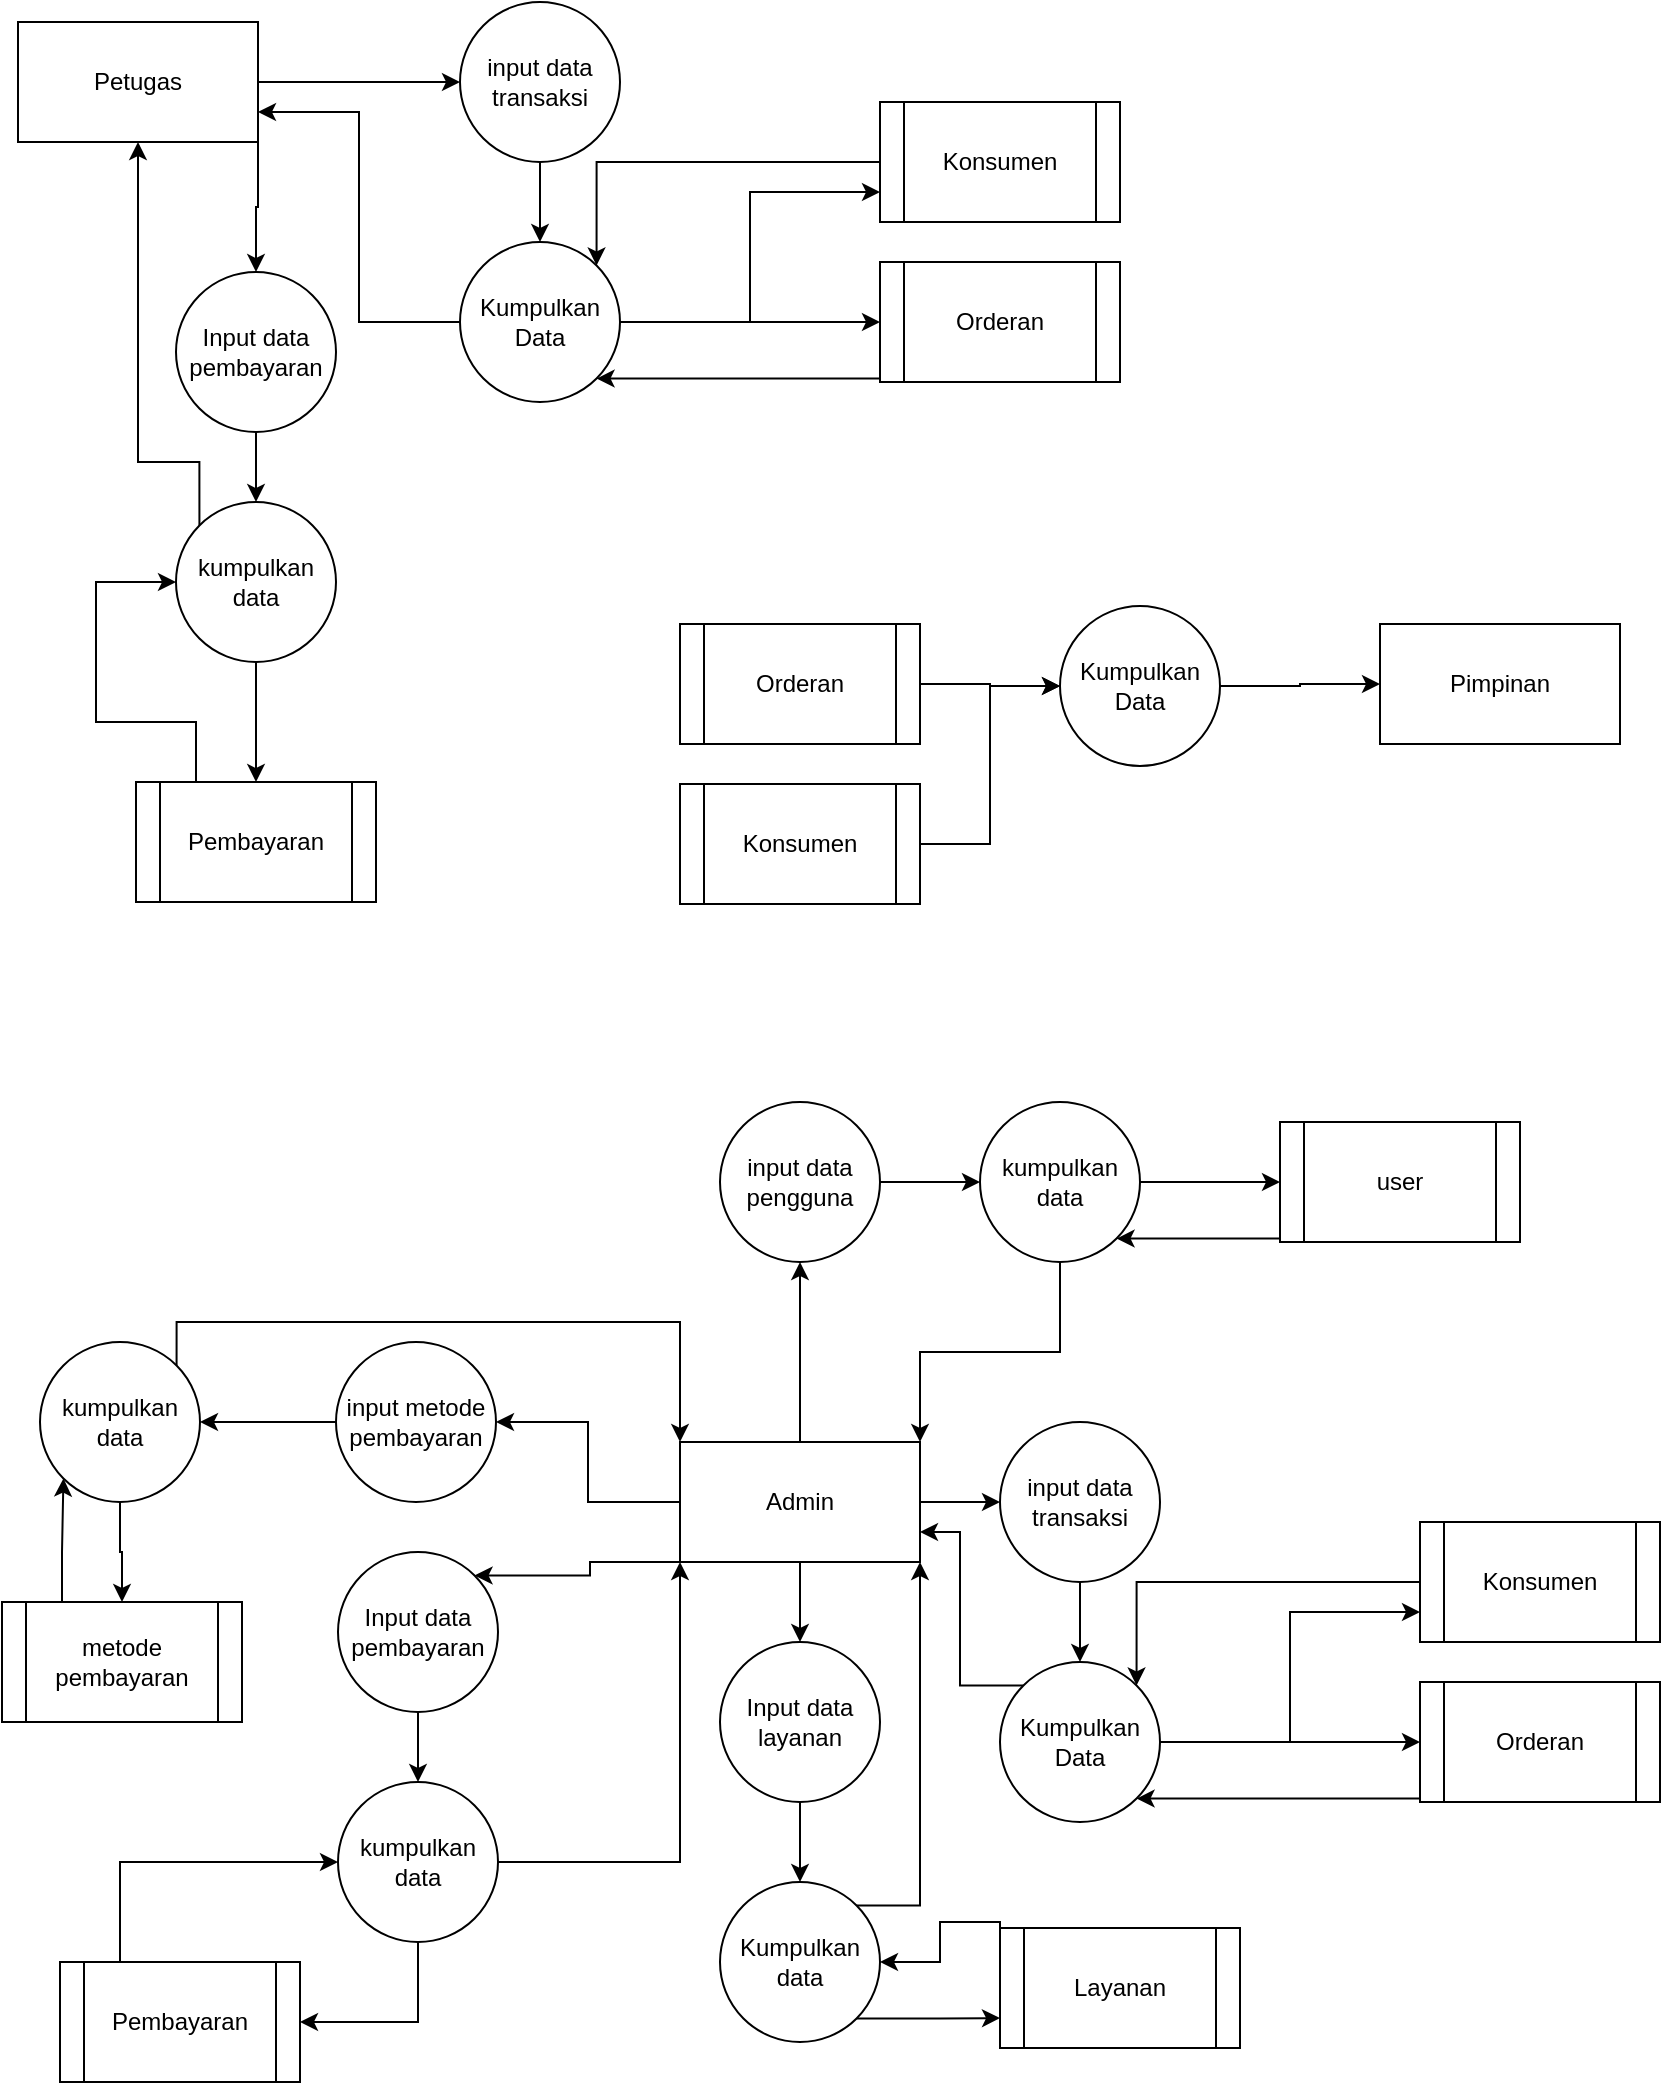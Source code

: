 <mxfile version="24.2.8" type="device">
  <diagram name="Page-1" id="eIDo38rV3SL3sS-mw_E1">
    <mxGraphModel dx="1035" dy="551" grid="1" gridSize="10" guides="1" tooltips="1" connect="1" arrows="1" fold="1" page="1" pageScale="1" pageWidth="850" pageHeight="1100" math="0" shadow="0">
      <root>
        <mxCell id="0" />
        <mxCell id="1" parent="0" />
        <mxCell id="AUo9YFX8Tmc6pmDLn0fj-3" style="edgeStyle=orthogonalEdgeStyle;rounded=0;orthogonalLoop=1;jettySize=auto;html=1;exitX=1;exitY=0.5;exitDx=0;exitDy=0;entryX=0;entryY=0.5;entryDx=0;entryDy=0;" edge="1" parent="1" source="AUo9YFX8Tmc6pmDLn0fj-1" target="AUo9YFX8Tmc6pmDLn0fj-2">
          <mxGeometry relative="1" as="geometry" />
        </mxCell>
        <mxCell id="AUo9YFX8Tmc6pmDLn0fj-11" style="edgeStyle=orthogonalEdgeStyle;rounded=0;orthogonalLoop=1;jettySize=auto;html=1;exitX=1;exitY=1;exitDx=0;exitDy=0;entryX=0.5;entryY=0;entryDx=0;entryDy=0;" edge="1" parent="1" source="AUo9YFX8Tmc6pmDLn0fj-1" target="AUo9YFX8Tmc6pmDLn0fj-10">
          <mxGeometry relative="1" as="geometry" />
        </mxCell>
        <mxCell id="AUo9YFX8Tmc6pmDLn0fj-1" value="Petugas" style="rounded=0;whiteSpace=wrap;html=1;" vertex="1" parent="1">
          <mxGeometry x="19" y="20" width="120" height="60" as="geometry" />
        </mxCell>
        <mxCell id="AUo9YFX8Tmc6pmDLn0fj-6" style="edgeStyle=orthogonalEdgeStyle;rounded=0;orthogonalLoop=1;jettySize=auto;html=1;exitX=0.5;exitY=1;exitDx=0;exitDy=0;entryX=0.5;entryY=0;entryDx=0;entryDy=0;" edge="1" parent="1" source="AUo9YFX8Tmc6pmDLn0fj-2" target="AUo9YFX8Tmc6pmDLn0fj-5">
          <mxGeometry relative="1" as="geometry" />
        </mxCell>
        <mxCell id="AUo9YFX8Tmc6pmDLn0fj-2" value="input data transaksi" style="ellipse;whiteSpace=wrap;html=1;aspect=fixed;" vertex="1" parent="1">
          <mxGeometry x="240" y="10" width="80" height="80" as="geometry" />
        </mxCell>
        <mxCell id="AUo9YFX8Tmc6pmDLn0fj-8" style="edgeStyle=orthogonalEdgeStyle;rounded=0;orthogonalLoop=1;jettySize=auto;html=1;exitX=0;exitY=1;exitDx=0;exitDy=0;entryX=1;entryY=1;entryDx=0;entryDy=0;" edge="1" parent="1" source="AUo9YFX8Tmc6pmDLn0fj-4" target="AUo9YFX8Tmc6pmDLn0fj-5">
          <mxGeometry relative="1" as="geometry">
            <Array as="points">
              <mxPoint x="450" y="198" />
            </Array>
          </mxGeometry>
        </mxCell>
        <mxCell id="AUo9YFX8Tmc6pmDLn0fj-4" value="Orderan" style="shape=process;whiteSpace=wrap;html=1;backgroundOutline=1;" vertex="1" parent="1">
          <mxGeometry x="450" y="140" width="120" height="60" as="geometry" />
        </mxCell>
        <mxCell id="AUo9YFX8Tmc6pmDLn0fj-7" style="edgeStyle=orthogonalEdgeStyle;rounded=0;orthogonalLoop=1;jettySize=auto;html=1;exitX=1;exitY=0.5;exitDx=0;exitDy=0;entryX=0;entryY=0.5;entryDx=0;entryDy=0;" edge="1" parent="1" source="AUo9YFX8Tmc6pmDLn0fj-5" target="AUo9YFX8Tmc6pmDLn0fj-4">
          <mxGeometry relative="1" as="geometry" />
        </mxCell>
        <mxCell id="AUo9YFX8Tmc6pmDLn0fj-9" style="edgeStyle=orthogonalEdgeStyle;rounded=0;orthogonalLoop=1;jettySize=auto;html=1;exitX=0;exitY=0.5;exitDx=0;exitDy=0;entryX=1;entryY=0.75;entryDx=0;entryDy=0;" edge="1" parent="1" source="AUo9YFX8Tmc6pmDLn0fj-5" target="AUo9YFX8Tmc6pmDLn0fj-1">
          <mxGeometry relative="1" as="geometry" />
        </mxCell>
        <mxCell id="AUo9YFX8Tmc6pmDLn0fj-20" style="edgeStyle=orthogonalEdgeStyle;rounded=0;orthogonalLoop=1;jettySize=auto;html=1;exitX=1;exitY=0.5;exitDx=0;exitDy=0;entryX=0;entryY=0.75;entryDx=0;entryDy=0;" edge="1" parent="1" source="AUo9YFX8Tmc6pmDLn0fj-5" target="AUo9YFX8Tmc6pmDLn0fj-19">
          <mxGeometry relative="1" as="geometry" />
        </mxCell>
        <mxCell id="AUo9YFX8Tmc6pmDLn0fj-5" value="Kumpulkan Data" style="ellipse;whiteSpace=wrap;html=1;aspect=fixed;" vertex="1" parent="1">
          <mxGeometry x="240" y="130" width="80" height="80" as="geometry" />
        </mxCell>
        <mxCell id="AUo9YFX8Tmc6pmDLn0fj-14" style="edgeStyle=orthogonalEdgeStyle;rounded=0;orthogonalLoop=1;jettySize=auto;html=1;exitX=0.5;exitY=1;exitDx=0;exitDy=0;entryX=0.5;entryY=0;entryDx=0;entryDy=0;" edge="1" parent="1" source="AUo9YFX8Tmc6pmDLn0fj-10" target="AUo9YFX8Tmc6pmDLn0fj-12">
          <mxGeometry relative="1" as="geometry" />
        </mxCell>
        <mxCell id="AUo9YFX8Tmc6pmDLn0fj-10" value="Input data pembayaran" style="ellipse;whiteSpace=wrap;html=1;aspect=fixed;" vertex="1" parent="1">
          <mxGeometry x="98" y="145" width="80" height="80" as="geometry" />
        </mxCell>
        <mxCell id="AUo9YFX8Tmc6pmDLn0fj-16" style="edgeStyle=orthogonalEdgeStyle;rounded=0;orthogonalLoop=1;jettySize=auto;html=1;exitX=0.5;exitY=1;exitDx=0;exitDy=0;entryX=0.5;entryY=0;entryDx=0;entryDy=0;" edge="1" parent="1" source="AUo9YFX8Tmc6pmDLn0fj-12" target="AUo9YFX8Tmc6pmDLn0fj-15">
          <mxGeometry relative="1" as="geometry" />
        </mxCell>
        <mxCell id="AUo9YFX8Tmc6pmDLn0fj-18" style="edgeStyle=orthogonalEdgeStyle;rounded=0;orthogonalLoop=1;jettySize=auto;html=1;exitX=0;exitY=0;exitDx=0;exitDy=0;entryX=0.5;entryY=1;entryDx=0;entryDy=0;" edge="1" parent="1" source="AUo9YFX8Tmc6pmDLn0fj-12" target="AUo9YFX8Tmc6pmDLn0fj-1">
          <mxGeometry relative="1" as="geometry">
            <Array as="points">
              <mxPoint x="110" y="240" />
              <mxPoint x="79" y="240" />
            </Array>
          </mxGeometry>
        </mxCell>
        <mxCell id="AUo9YFX8Tmc6pmDLn0fj-12" value="kumpulkan&lt;div&gt;data&lt;/div&gt;" style="ellipse;whiteSpace=wrap;html=1;aspect=fixed;" vertex="1" parent="1">
          <mxGeometry x="98" y="260" width="80" height="80" as="geometry" />
        </mxCell>
        <mxCell id="AUo9YFX8Tmc6pmDLn0fj-17" style="edgeStyle=orthogonalEdgeStyle;rounded=0;orthogonalLoop=1;jettySize=auto;html=1;exitX=0.25;exitY=0;exitDx=0;exitDy=0;entryX=0;entryY=0.5;entryDx=0;entryDy=0;" edge="1" parent="1" source="AUo9YFX8Tmc6pmDLn0fj-15" target="AUo9YFX8Tmc6pmDLn0fj-12">
          <mxGeometry relative="1" as="geometry" />
        </mxCell>
        <mxCell id="AUo9YFX8Tmc6pmDLn0fj-15" value="Pembayaran" style="shape=process;whiteSpace=wrap;html=1;backgroundOutline=1;" vertex="1" parent="1">
          <mxGeometry x="78" y="400" width="120" height="60" as="geometry" />
        </mxCell>
        <mxCell id="AUo9YFX8Tmc6pmDLn0fj-22" style="edgeStyle=orthogonalEdgeStyle;rounded=0;orthogonalLoop=1;jettySize=auto;html=1;exitX=0;exitY=0.5;exitDx=0;exitDy=0;entryX=1;entryY=0;entryDx=0;entryDy=0;" edge="1" parent="1" source="AUo9YFX8Tmc6pmDLn0fj-19" target="AUo9YFX8Tmc6pmDLn0fj-5">
          <mxGeometry relative="1" as="geometry" />
        </mxCell>
        <mxCell id="AUo9YFX8Tmc6pmDLn0fj-19" value="Konsumen" style="shape=process;whiteSpace=wrap;html=1;backgroundOutline=1;" vertex="1" parent="1">
          <mxGeometry x="450" y="60" width="120" height="60" as="geometry" />
        </mxCell>
        <mxCell id="AUo9YFX8Tmc6pmDLn0fj-23" value="Pimpinan" style="rounded=0;whiteSpace=wrap;html=1;" vertex="1" parent="1">
          <mxGeometry x="700" y="321" width="120" height="60" as="geometry" />
        </mxCell>
        <mxCell id="AUo9YFX8Tmc6pmDLn0fj-26" style="edgeStyle=orthogonalEdgeStyle;rounded=0;orthogonalLoop=1;jettySize=auto;html=1;exitX=1;exitY=0.5;exitDx=0;exitDy=0;entryX=0;entryY=0.5;entryDx=0;entryDy=0;" edge="1" parent="1" source="AUo9YFX8Tmc6pmDLn0fj-24" target="AUo9YFX8Tmc6pmDLn0fj-25">
          <mxGeometry relative="1" as="geometry" />
        </mxCell>
        <mxCell id="AUo9YFX8Tmc6pmDLn0fj-24" value="Orderan" style="shape=process;whiteSpace=wrap;html=1;backgroundOutline=1;" vertex="1" parent="1">
          <mxGeometry x="350" y="321" width="120" height="60" as="geometry" />
        </mxCell>
        <mxCell id="AUo9YFX8Tmc6pmDLn0fj-27" style="edgeStyle=orthogonalEdgeStyle;rounded=0;orthogonalLoop=1;jettySize=auto;html=1;exitX=1;exitY=0.5;exitDx=0;exitDy=0;entryX=0;entryY=0.5;entryDx=0;entryDy=0;" edge="1" parent="1" source="AUo9YFX8Tmc6pmDLn0fj-25" target="AUo9YFX8Tmc6pmDLn0fj-23">
          <mxGeometry relative="1" as="geometry" />
        </mxCell>
        <mxCell id="AUo9YFX8Tmc6pmDLn0fj-25" value="Kumpulkan Data" style="ellipse;whiteSpace=wrap;html=1;aspect=fixed;" vertex="1" parent="1">
          <mxGeometry x="540" y="312" width="80" height="80" as="geometry" />
        </mxCell>
        <mxCell id="AUo9YFX8Tmc6pmDLn0fj-29" style="edgeStyle=orthogonalEdgeStyle;rounded=0;orthogonalLoop=1;jettySize=auto;html=1;exitX=1;exitY=0.5;exitDx=0;exitDy=0;entryX=0;entryY=0.5;entryDx=0;entryDy=0;" edge="1" parent="1" source="AUo9YFX8Tmc6pmDLn0fj-28" target="AUo9YFX8Tmc6pmDLn0fj-25">
          <mxGeometry relative="1" as="geometry" />
        </mxCell>
        <mxCell id="AUo9YFX8Tmc6pmDLn0fj-28" value="Konsumen" style="shape=process;whiteSpace=wrap;html=1;backgroundOutline=1;" vertex="1" parent="1">
          <mxGeometry x="350" y="401" width="120" height="60" as="geometry" />
        </mxCell>
        <mxCell id="AUo9YFX8Tmc6pmDLn0fj-40" style="edgeStyle=orthogonalEdgeStyle;rounded=0;orthogonalLoop=1;jettySize=auto;html=1;exitX=1;exitY=0.5;exitDx=0;exitDy=0;entryX=0;entryY=0.5;entryDx=0;entryDy=0;" edge="1" parent="1" source="AUo9YFX8Tmc6pmDLn0fj-30" target="AUo9YFX8Tmc6pmDLn0fj-32">
          <mxGeometry relative="1" as="geometry" />
        </mxCell>
        <mxCell id="AUo9YFX8Tmc6pmDLn0fj-49" style="edgeStyle=orthogonalEdgeStyle;rounded=0;orthogonalLoop=1;jettySize=auto;html=1;exitX=0;exitY=1;exitDx=0;exitDy=0;entryX=1;entryY=0;entryDx=0;entryDy=0;" edge="1" parent="1" source="AUo9YFX8Tmc6pmDLn0fj-30" target="AUo9YFX8Tmc6pmDLn0fj-44">
          <mxGeometry relative="1" as="geometry">
            <Array as="points">
              <mxPoint x="305" y="790" />
              <mxPoint x="305" y="797" />
            </Array>
          </mxGeometry>
        </mxCell>
        <mxCell id="AUo9YFX8Tmc6pmDLn0fj-52" style="edgeStyle=orthogonalEdgeStyle;rounded=0;orthogonalLoop=1;jettySize=auto;html=1;exitX=0.5;exitY=1;exitDx=0;exitDy=0;entryX=0.5;entryY=0;entryDx=0;entryDy=0;" edge="1" parent="1" source="AUo9YFX8Tmc6pmDLn0fj-30" target="AUo9YFX8Tmc6pmDLn0fj-51">
          <mxGeometry relative="1" as="geometry" />
        </mxCell>
        <mxCell id="AUo9YFX8Tmc6pmDLn0fj-62" style="edgeStyle=orthogonalEdgeStyle;rounded=0;orthogonalLoop=1;jettySize=auto;html=1;exitX=0;exitY=0.5;exitDx=0;exitDy=0;entryX=1;entryY=0.5;entryDx=0;entryDy=0;" edge="1" parent="1" source="AUo9YFX8Tmc6pmDLn0fj-30" target="AUo9YFX8Tmc6pmDLn0fj-61">
          <mxGeometry relative="1" as="geometry" />
        </mxCell>
        <mxCell id="AUo9YFX8Tmc6pmDLn0fj-73" style="edgeStyle=orthogonalEdgeStyle;rounded=0;orthogonalLoop=1;jettySize=auto;html=1;exitX=0.5;exitY=0;exitDx=0;exitDy=0;entryX=0.5;entryY=1;entryDx=0;entryDy=0;" edge="1" parent="1" source="AUo9YFX8Tmc6pmDLn0fj-30" target="AUo9YFX8Tmc6pmDLn0fj-69">
          <mxGeometry relative="1" as="geometry" />
        </mxCell>
        <mxCell id="AUo9YFX8Tmc6pmDLn0fj-30" value="Admin" style="rounded=0;whiteSpace=wrap;html=1;" vertex="1" parent="1">
          <mxGeometry x="350" y="730" width="120" height="60" as="geometry" />
        </mxCell>
        <mxCell id="AUo9YFX8Tmc6pmDLn0fj-31" style="edgeStyle=orthogonalEdgeStyle;rounded=0;orthogonalLoop=1;jettySize=auto;html=1;exitX=0.5;exitY=1;exitDx=0;exitDy=0;entryX=0.5;entryY=0;entryDx=0;entryDy=0;" edge="1" parent="1" source="AUo9YFX8Tmc6pmDLn0fj-32" target="AUo9YFX8Tmc6pmDLn0fj-37">
          <mxGeometry relative="1" as="geometry" />
        </mxCell>
        <mxCell id="AUo9YFX8Tmc6pmDLn0fj-32" value="input data transaksi" style="ellipse;whiteSpace=wrap;html=1;aspect=fixed;" vertex="1" parent="1">
          <mxGeometry x="510" y="720" width="80" height="80" as="geometry" />
        </mxCell>
        <mxCell id="AUo9YFX8Tmc6pmDLn0fj-33" style="edgeStyle=orthogonalEdgeStyle;rounded=0;orthogonalLoop=1;jettySize=auto;html=1;exitX=0;exitY=1;exitDx=0;exitDy=0;entryX=1;entryY=1;entryDx=0;entryDy=0;" edge="1" parent="1" source="AUo9YFX8Tmc6pmDLn0fj-34" target="AUo9YFX8Tmc6pmDLn0fj-37">
          <mxGeometry relative="1" as="geometry">
            <Array as="points">
              <mxPoint x="720" y="908" />
            </Array>
          </mxGeometry>
        </mxCell>
        <mxCell id="AUo9YFX8Tmc6pmDLn0fj-34" value="Orderan" style="shape=process;whiteSpace=wrap;html=1;backgroundOutline=1;" vertex="1" parent="1">
          <mxGeometry x="720" y="850" width="120" height="60" as="geometry" />
        </mxCell>
        <mxCell id="AUo9YFX8Tmc6pmDLn0fj-35" style="edgeStyle=orthogonalEdgeStyle;rounded=0;orthogonalLoop=1;jettySize=auto;html=1;exitX=1;exitY=0.5;exitDx=0;exitDy=0;entryX=0;entryY=0.5;entryDx=0;entryDy=0;" edge="1" parent="1" source="AUo9YFX8Tmc6pmDLn0fj-37" target="AUo9YFX8Tmc6pmDLn0fj-34">
          <mxGeometry relative="1" as="geometry" />
        </mxCell>
        <mxCell id="AUo9YFX8Tmc6pmDLn0fj-36" style="edgeStyle=orthogonalEdgeStyle;rounded=0;orthogonalLoop=1;jettySize=auto;html=1;exitX=1;exitY=0.5;exitDx=0;exitDy=0;entryX=0;entryY=0.75;entryDx=0;entryDy=0;" edge="1" parent="1" source="AUo9YFX8Tmc6pmDLn0fj-37" target="AUo9YFX8Tmc6pmDLn0fj-39">
          <mxGeometry relative="1" as="geometry" />
        </mxCell>
        <mxCell id="AUo9YFX8Tmc6pmDLn0fj-42" style="edgeStyle=orthogonalEdgeStyle;rounded=0;orthogonalLoop=1;jettySize=auto;html=1;exitX=0;exitY=0;exitDx=0;exitDy=0;entryX=1;entryY=0.75;entryDx=0;entryDy=0;" edge="1" parent="1" source="AUo9YFX8Tmc6pmDLn0fj-37" target="AUo9YFX8Tmc6pmDLn0fj-30">
          <mxGeometry relative="1" as="geometry" />
        </mxCell>
        <mxCell id="AUo9YFX8Tmc6pmDLn0fj-37" value="Kumpulkan Data" style="ellipse;whiteSpace=wrap;html=1;aspect=fixed;" vertex="1" parent="1">
          <mxGeometry x="510" y="840" width="80" height="80" as="geometry" />
        </mxCell>
        <mxCell id="AUo9YFX8Tmc6pmDLn0fj-38" style="edgeStyle=orthogonalEdgeStyle;rounded=0;orthogonalLoop=1;jettySize=auto;html=1;exitX=0;exitY=0.5;exitDx=0;exitDy=0;entryX=1;entryY=0;entryDx=0;entryDy=0;" edge="1" parent="1" source="AUo9YFX8Tmc6pmDLn0fj-39" target="AUo9YFX8Tmc6pmDLn0fj-37">
          <mxGeometry relative="1" as="geometry" />
        </mxCell>
        <mxCell id="AUo9YFX8Tmc6pmDLn0fj-39" value="Konsumen" style="shape=process;whiteSpace=wrap;html=1;backgroundOutline=1;" vertex="1" parent="1">
          <mxGeometry x="720" y="770" width="120" height="60" as="geometry" />
        </mxCell>
        <mxCell id="AUo9YFX8Tmc6pmDLn0fj-43" style="edgeStyle=orthogonalEdgeStyle;rounded=0;orthogonalLoop=1;jettySize=auto;html=1;exitX=0.5;exitY=1;exitDx=0;exitDy=0;entryX=0.5;entryY=0;entryDx=0;entryDy=0;" edge="1" parent="1" source="AUo9YFX8Tmc6pmDLn0fj-44" target="AUo9YFX8Tmc6pmDLn0fj-46">
          <mxGeometry relative="1" as="geometry" />
        </mxCell>
        <mxCell id="AUo9YFX8Tmc6pmDLn0fj-44" value="Input data pembayaran" style="ellipse;whiteSpace=wrap;html=1;aspect=fixed;" vertex="1" parent="1">
          <mxGeometry x="179" y="785" width="80" height="80" as="geometry" />
        </mxCell>
        <mxCell id="AUo9YFX8Tmc6pmDLn0fj-50" style="edgeStyle=orthogonalEdgeStyle;rounded=0;orthogonalLoop=1;jettySize=auto;html=1;exitX=1;exitY=0.5;exitDx=0;exitDy=0;entryX=0;entryY=1;entryDx=0;entryDy=0;" edge="1" parent="1" source="AUo9YFX8Tmc6pmDLn0fj-46" target="AUo9YFX8Tmc6pmDLn0fj-30">
          <mxGeometry relative="1" as="geometry" />
        </mxCell>
        <mxCell id="AUo9YFX8Tmc6pmDLn0fj-60" style="edgeStyle=orthogonalEdgeStyle;rounded=0;orthogonalLoop=1;jettySize=auto;html=1;exitX=0.5;exitY=1;exitDx=0;exitDy=0;entryX=1;entryY=0.5;entryDx=0;entryDy=0;" edge="1" parent="1" source="AUo9YFX8Tmc6pmDLn0fj-46" target="AUo9YFX8Tmc6pmDLn0fj-48">
          <mxGeometry relative="1" as="geometry" />
        </mxCell>
        <mxCell id="AUo9YFX8Tmc6pmDLn0fj-46" value="kumpulkan&lt;div&gt;data&lt;/div&gt;" style="ellipse;whiteSpace=wrap;html=1;aspect=fixed;" vertex="1" parent="1">
          <mxGeometry x="179" y="900" width="80" height="80" as="geometry" />
        </mxCell>
        <mxCell id="AUo9YFX8Tmc6pmDLn0fj-47" style="edgeStyle=orthogonalEdgeStyle;rounded=0;orthogonalLoop=1;jettySize=auto;html=1;exitX=0.25;exitY=0;exitDx=0;exitDy=0;entryX=0;entryY=0.5;entryDx=0;entryDy=0;" edge="1" parent="1" source="AUo9YFX8Tmc6pmDLn0fj-48" target="AUo9YFX8Tmc6pmDLn0fj-46">
          <mxGeometry relative="1" as="geometry" />
        </mxCell>
        <mxCell id="AUo9YFX8Tmc6pmDLn0fj-48" value="Pembayaran" style="shape=process;whiteSpace=wrap;html=1;backgroundOutline=1;" vertex="1" parent="1">
          <mxGeometry x="40" y="990" width="120" height="60" as="geometry" />
        </mxCell>
        <mxCell id="AUo9YFX8Tmc6pmDLn0fj-54" style="edgeStyle=orthogonalEdgeStyle;rounded=0;orthogonalLoop=1;jettySize=auto;html=1;exitX=0.5;exitY=1;exitDx=0;exitDy=0;entryX=0.5;entryY=0;entryDx=0;entryDy=0;" edge="1" parent="1" source="AUo9YFX8Tmc6pmDLn0fj-51" target="AUo9YFX8Tmc6pmDLn0fj-53">
          <mxGeometry relative="1" as="geometry" />
        </mxCell>
        <mxCell id="AUo9YFX8Tmc6pmDLn0fj-51" value="Input data layanan" style="ellipse;whiteSpace=wrap;html=1;aspect=fixed;" vertex="1" parent="1">
          <mxGeometry x="370" y="830" width="80" height="80" as="geometry" />
        </mxCell>
        <mxCell id="AUo9YFX8Tmc6pmDLn0fj-57" style="edgeStyle=orthogonalEdgeStyle;rounded=0;orthogonalLoop=1;jettySize=auto;html=1;exitX=1;exitY=1;exitDx=0;exitDy=0;entryX=0;entryY=0.75;entryDx=0;entryDy=0;" edge="1" parent="1" source="AUo9YFX8Tmc6pmDLn0fj-53" target="AUo9YFX8Tmc6pmDLn0fj-55">
          <mxGeometry relative="1" as="geometry" />
        </mxCell>
        <mxCell id="AUo9YFX8Tmc6pmDLn0fj-59" style="edgeStyle=orthogonalEdgeStyle;rounded=0;orthogonalLoop=1;jettySize=auto;html=1;exitX=1;exitY=0;exitDx=0;exitDy=0;entryX=1;entryY=1;entryDx=0;entryDy=0;" edge="1" parent="1" source="AUo9YFX8Tmc6pmDLn0fj-53" target="AUo9YFX8Tmc6pmDLn0fj-30">
          <mxGeometry relative="1" as="geometry">
            <mxPoint x="470" y="810" as="targetPoint" />
            <Array as="points">
              <mxPoint x="470" y="962" />
            </Array>
          </mxGeometry>
        </mxCell>
        <mxCell id="AUo9YFX8Tmc6pmDLn0fj-53" value="Kumpulkan data" style="ellipse;whiteSpace=wrap;html=1;aspect=fixed;" vertex="1" parent="1">
          <mxGeometry x="370" y="950" width="80" height="80" as="geometry" />
        </mxCell>
        <mxCell id="AUo9YFX8Tmc6pmDLn0fj-58" style="edgeStyle=orthogonalEdgeStyle;rounded=0;orthogonalLoop=1;jettySize=auto;html=1;exitX=0;exitY=0.25;exitDx=0;exitDy=0;entryX=1;entryY=0.5;entryDx=0;entryDy=0;" edge="1" parent="1" source="AUo9YFX8Tmc6pmDLn0fj-55" target="AUo9YFX8Tmc6pmDLn0fj-53">
          <mxGeometry relative="1" as="geometry">
            <Array as="points">
              <mxPoint x="510" y="970" />
              <mxPoint x="480" y="970" />
              <mxPoint x="480" y="990" />
            </Array>
          </mxGeometry>
        </mxCell>
        <mxCell id="AUo9YFX8Tmc6pmDLn0fj-55" value="Layanan" style="shape=process;whiteSpace=wrap;html=1;backgroundOutline=1;" vertex="1" parent="1">
          <mxGeometry x="510" y="973" width="120" height="60" as="geometry" />
        </mxCell>
        <mxCell id="AUo9YFX8Tmc6pmDLn0fj-64" style="edgeStyle=orthogonalEdgeStyle;rounded=0;orthogonalLoop=1;jettySize=auto;html=1;exitX=0;exitY=0.5;exitDx=0;exitDy=0;entryX=1;entryY=0.5;entryDx=0;entryDy=0;" edge="1" parent="1" source="AUo9YFX8Tmc6pmDLn0fj-61" target="AUo9YFX8Tmc6pmDLn0fj-63">
          <mxGeometry relative="1" as="geometry" />
        </mxCell>
        <mxCell id="AUo9YFX8Tmc6pmDLn0fj-61" value="input metode pembayaran" style="ellipse;whiteSpace=wrap;html=1;aspect=fixed;" vertex="1" parent="1">
          <mxGeometry x="178" y="680" width="80" height="80" as="geometry" />
        </mxCell>
        <mxCell id="AUo9YFX8Tmc6pmDLn0fj-66" style="edgeStyle=orthogonalEdgeStyle;rounded=0;orthogonalLoop=1;jettySize=auto;html=1;exitX=0.5;exitY=1;exitDx=0;exitDy=0;entryX=0.5;entryY=0;entryDx=0;entryDy=0;" edge="1" parent="1" source="AUo9YFX8Tmc6pmDLn0fj-63" target="AUo9YFX8Tmc6pmDLn0fj-65">
          <mxGeometry relative="1" as="geometry" />
        </mxCell>
        <mxCell id="AUo9YFX8Tmc6pmDLn0fj-68" style="edgeStyle=orthogonalEdgeStyle;rounded=0;orthogonalLoop=1;jettySize=auto;html=1;exitX=1;exitY=0;exitDx=0;exitDy=0;entryX=0;entryY=0;entryDx=0;entryDy=0;" edge="1" parent="1" source="AUo9YFX8Tmc6pmDLn0fj-63" target="AUo9YFX8Tmc6pmDLn0fj-30">
          <mxGeometry relative="1" as="geometry">
            <Array as="points">
              <mxPoint x="98" y="670" />
              <mxPoint x="350" y="670" />
            </Array>
          </mxGeometry>
        </mxCell>
        <mxCell id="AUo9YFX8Tmc6pmDLn0fj-63" value="kumpulkan data" style="ellipse;whiteSpace=wrap;html=1;aspect=fixed;" vertex="1" parent="1">
          <mxGeometry x="30" y="680" width="80" height="80" as="geometry" />
        </mxCell>
        <mxCell id="AUo9YFX8Tmc6pmDLn0fj-67" style="edgeStyle=orthogonalEdgeStyle;rounded=0;orthogonalLoop=1;jettySize=auto;html=1;exitX=0.25;exitY=0;exitDx=0;exitDy=0;entryX=0;entryY=1;entryDx=0;entryDy=0;" edge="1" parent="1" source="AUo9YFX8Tmc6pmDLn0fj-65" target="AUo9YFX8Tmc6pmDLn0fj-63">
          <mxGeometry relative="1" as="geometry" />
        </mxCell>
        <mxCell id="AUo9YFX8Tmc6pmDLn0fj-65" value="metode pembayaran" style="shape=process;whiteSpace=wrap;html=1;backgroundOutline=1;" vertex="1" parent="1">
          <mxGeometry x="11" y="810" width="120" height="60" as="geometry" />
        </mxCell>
        <mxCell id="AUo9YFX8Tmc6pmDLn0fj-74" style="edgeStyle=orthogonalEdgeStyle;rounded=0;orthogonalLoop=1;jettySize=auto;html=1;exitX=1;exitY=0.5;exitDx=0;exitDy=0;entryX=0;entryY=0.5;entryDx=0;entryDy=0;" edge="1" parent="1" source="AUo9YFX8Tmc6pmDLn0fj-69" target="AUo9YFX8Tmc6pmDLn0fj-70">
          <mxGeometry relative="1" as="geometry" />
        </mxCell>
        <mxCell id="AUo9YFX8Tmc6pmDLn0fj-69" value="input data pengguna" style="ellipse;whiteSpace=wrap;html=1;aspect=fixed;" vertex="1" parent="1">
          <mxGeometry x="370" y="560" width="80" height="80" as="geometry" />
        </mxCell>
        <mxCell id="AUo9YFX8Tmc6pmDLn0fj-75" style="edgeStyle=orthogonalEdgeStyle;rounded=0;orthogonalLoop=1;jettySize=auto;html=1;exitX=1;exitY=0.5;exitDx=0;exitDy=0;entryX=0;entryY=0.5;entryDx=0;entryDy=0;" edge="1" parent="1" source="AUo9YFX8Tmc6pmDLn0fj-70" target="AUo9YFX8Tmc6pmDLn0fj-71">
          <mxGeometry relative="1" as="geometry" />
        </mxCell>
        <mxCell id="AUo9YFX8Tmc6pmDLn0fj-78" style="edgeStyle=orthogonalEdgeStyle;rounded=0;orthogonalLoop=1;jettySize=auto;html=1;exitX=0.5;exitY=1;exitDx=0;exitDy=0;entryX=1;entryY=0;entryDx=0;entryDy=0;" edge="1" parent="1" source="AUo9YFX8Tmc6pmDLn0fj-70" target="AUo9YFX8Tmc6pmDLn0fj-30">
          <mxGeometry relative="1" as="geometry" />
        </mxCell>
        <mxCell id="AUo9YFX8Tmc6pmDLn0fj-70" value="kumpulkan data" style="ellipse;whiteSpace=wrap;html=1;aspect=fixed;" vertex="1" parent="1">
          <mxGeometry x="500" y="560" width="80" height="80" as="geometry" />
        </mxCell>
        <mxCell id="AUo9YFX8Tmc6pmDLn0fj-77" style="edgeStyle=orthogonalEdgeStyle;rounded=0;orthogonalLoop=1;jettySize=auto;html=1;exitX=0;exitY=1;exitDx=0;exitDy=0;entryX=1;entryY=1;entryDx=0;entryDy=0;" edge="1" parent="1" source="AUo9YFX8Tmc6pmDLn0fj-71" target="AUo9YFX8Tmc6pmDLn0fj-70">
          <mxGeometry relative="1" as="geometry">
            <Array as="points">
              <mxPoint x="650" y="628" />
            </Array>
          </mxGeometry>
        </mxCell>
        <mxCell id="AUo9YFX8Tmc6pmDLn0fj-71" value="user" style="shape=process;whiteSpace=wrap;html=1;backgroundOutline=1;" vertex="1" parent="1">
          <mxGeometry x="650" y="570" width="120" height="60" as="geometry" />
        </mxCell>
      </root>
    </mxGraphModel>
  </diagram>
</mxfile>
